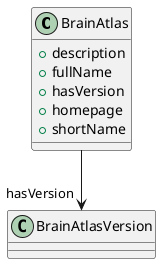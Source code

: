 @startuml
class BrainAtlas {
+description
+fullName
+hasVersion
+homepage
+shortName

}
BrainAtlas -d-> "hasVersion" BrainAtlasVersion

@enduml
